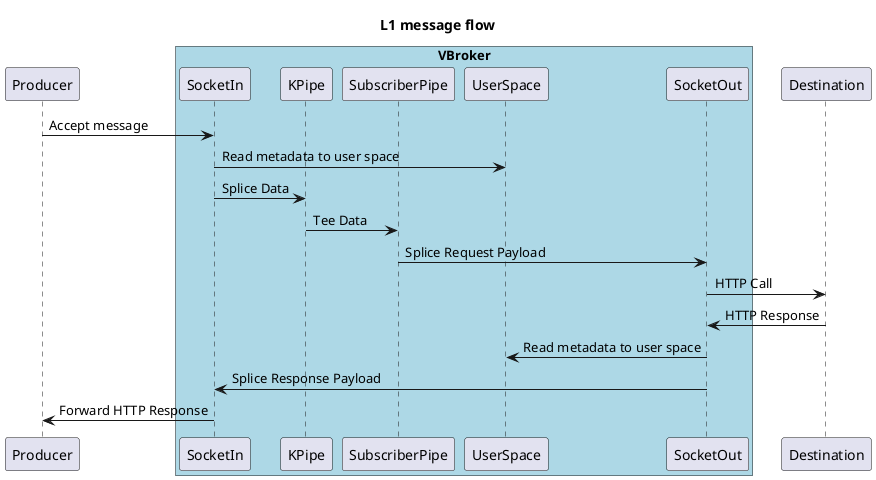 @startuml
title L1 message flow
Producer -> SocketIn : Accept message
box "VBroker" #LightBlue
    participant SocketIn
    participant KPipe
    participant SubscriberPipe
    participant UserSpace
    participant SocketOut
end box
SocketIn -> UserSpace : Read metadata to user space
SocketIn -> KPipe : Splice Data
KPipe -> SubscriberPipe : Tee Data
SubscriberPipe -> SocketOut : Splice Request Payload
SocketOut -> Destination : HTTP Call
Destination -> SocketOut : HTTP Response
SocketOut -> UserSpace : Read metadata to user space
SocketOut -> SocketIn : Splice Response Payload
SocketIn -> Producer : Forward HTTP Response
@enduml